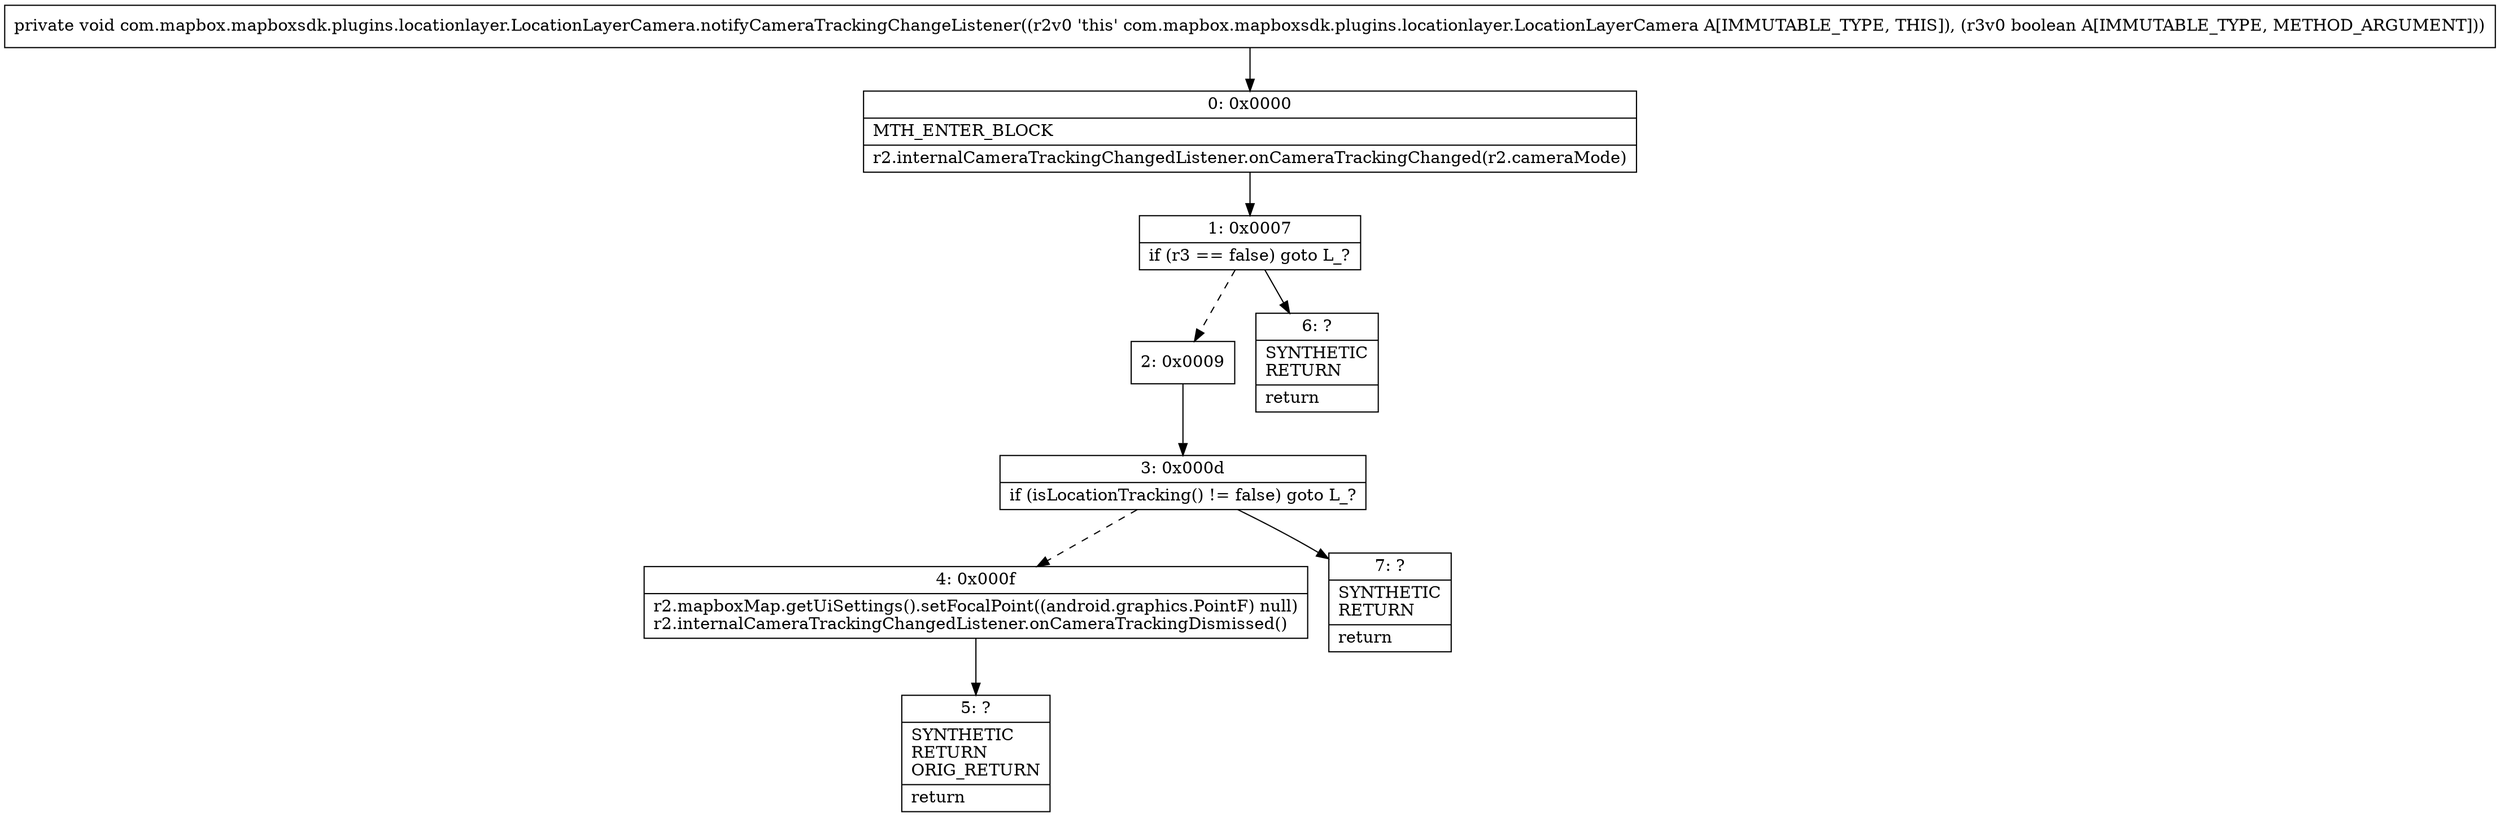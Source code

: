 digraph "CFG forcom.mapbox.mapboxsdk.plugins.locationlayer.LocationLayerCamera.notifyCameraTrackingChangeListener(Z)V" {
Node_0 [shape=record,label="{0\:\ 0x0000|MTH_ENTER_BLOCK\l|r2.internalCameraTrackingChangedListener.onCameraTrackingChanged(r2.cameraMode)\l}"];
Node_1 [shape=record,label="{1\:\ 0x0007|if (r3 == false) goto L_?\l}"];
Node_2 [shape=record,label="{2\:\ 0x0009}"];
Node_3 [shape=record,label="{3\:\ 0x000d|if (isLocationTracking() != false) goto L_?\l}"];
Node_4 [shape=record,label="{4\:\ 0x000f|r2.mapboxMap.getUiSettings().setFocalPoint((android.graphics.PointF) null)\lr2.internalCameraTrackingChangedListener.onCameraTrackingDismissed()\l}"];
Node_5 [shape=record,label="{5\:\ ?|SYNTHETIC\lRETURN\lORIG_RETURN\l|return\l}"];
Node_6 [shape=record,label="{6\:\ ?|SYNTHETIC\lRETURN\l|return\l}"];
Node_7 [shape=record,label="{7\:\ ?|SYNTHETIC\lRETURN\l|return\l}"];
MethodNode[shape=record,label="{private void com.mapbox.mapboxsdk.plugins.locationlayer.LocationLayerCamera.notifyCameraTrackingChangeListener((r2v0 'this' com.mapbox.mapboxsdk.plugins.locationlayer.LocationLayerCamera A[IMMUTABLE_TYPE, THIS]), (r3v0 boolean A[IMMUTABLE_TYPE, METHOD_ARGUMENT])) }"];
MethodNode -> Node_0;
Node_0 -> Node_1;
Node_1 -> Node_2[style=dashed];
Node_1 -> Node_6;
Node_2 -> Node_3;
Node_3 -> Node_4[style=dashed];
Node_3 -> Node_7;
Node_4 -> Node_5;
}

